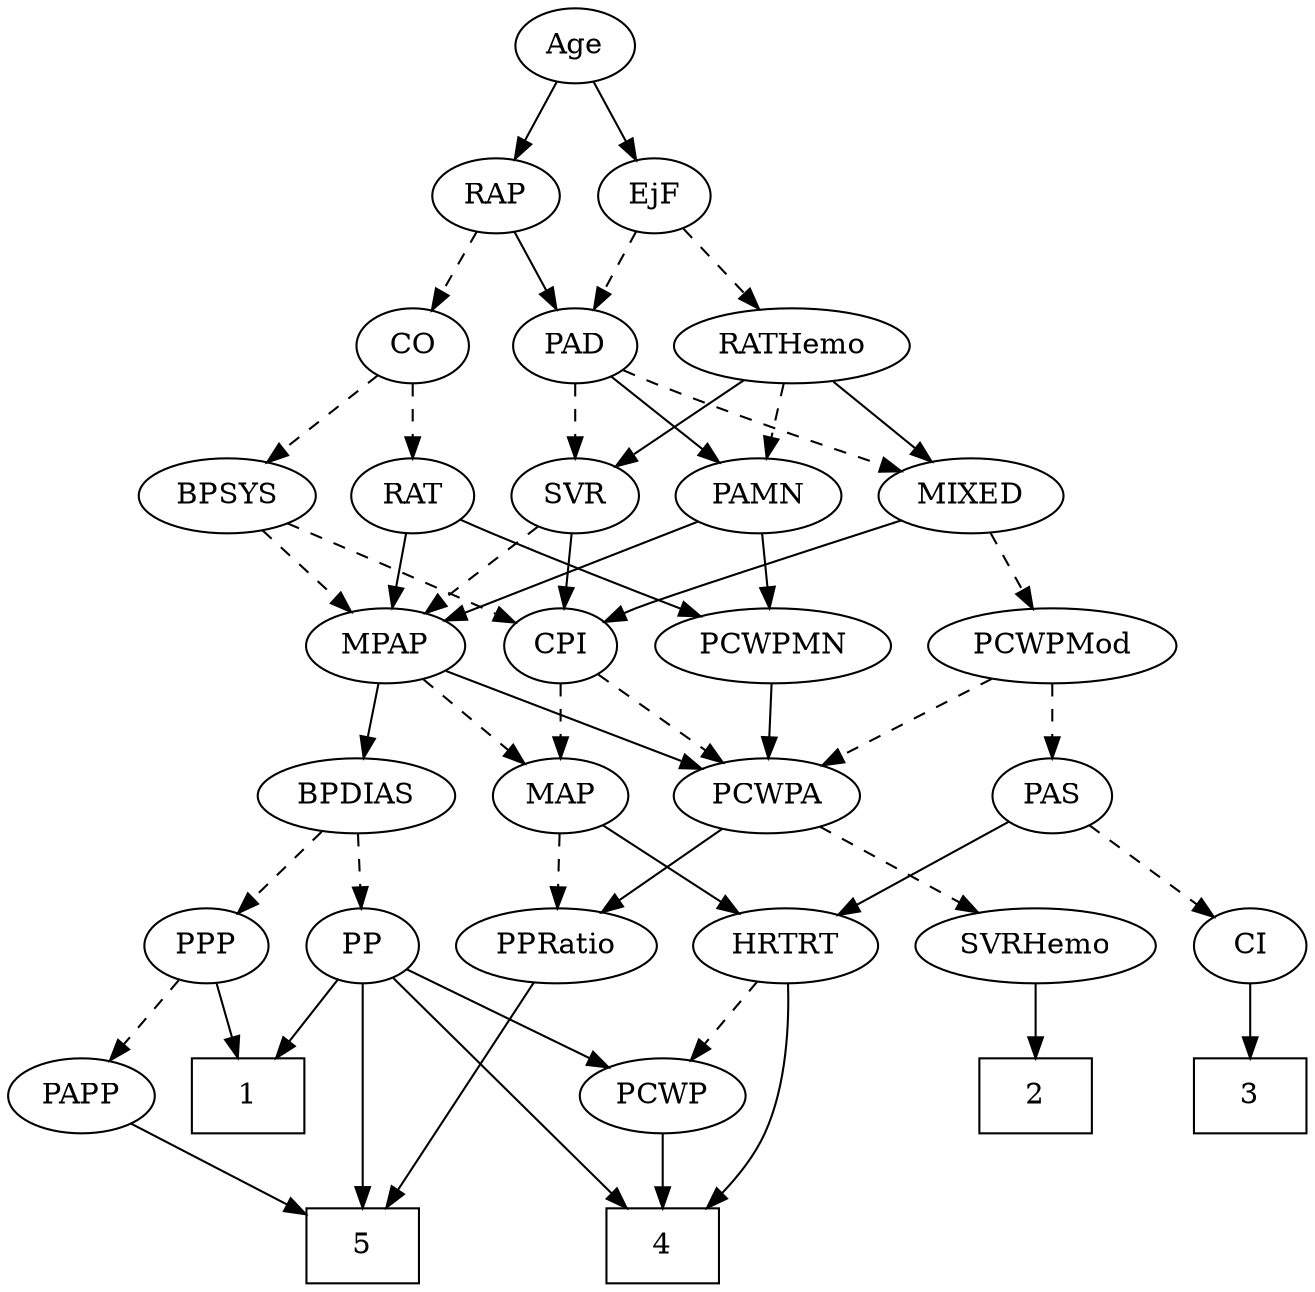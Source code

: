 strict digraph {
	graph [bb="0,0,571.85,612"];
	node [label="\N"];
	1	[height=0.5,
		pos="108.85,90",
		shape=box,
		width=0.75];
	2	[height=0.5,
		pos="256.85,90",
		shape=box,
		width=0.75];
	3	[height=0.5,
		pos="544.85,90",
		shape=box,
		width=0.75];
	4	[height=0.5,
		pos="392.85,18",
		shape=box,
		width=0.75];
	5	[height=0.5,
		pos="163.85,18",
		shape=box,
		width=0.75];
	Age	[height=0.5,
		pos="310.85,594",
		width=0.75];
	EjF	[height=0.5,
		pos="347.85,522",
		width=0.75];
	Age -> EjF	[pos="e,339.31,539.15 319.43,576.76 323.91,568.28 329.5,557.71 334.53,548.2",
		style=solid];
	RAP	[height=0.5,
		pos="274.85,522",
		width=0.77632];
	Age -> RAP	[pos="e,283.4,539.63 302.5,576.76 298.2,568.4 292.86,558.02 288.02,548.61",
		style=solid];
	PAD	[height=0.5,
		pos="311.85,450",
		width=0.79437];
	EjF -> PAD	[pos="e,320.4,467.63 339.5,504.76 335.2,496.4 329.86,486.02 325.02,476.61",
		style=dashed];
	RATHemo	[height=0.5,
		pos="407.85,450",
		width=1.3721];
	EjF -> RATHemo	[pos="e,393.59,467.63 360.87,505.81 368.48,496.93 378.27,485.5 386.94,475.39",
		style=dashed];
	RAP -> PAD	[pos="e,303.06,467.63 283.43,504.76 287.85,496.4 293.34,486.02 298.31,476.61",
		style=solid];
	CO	[height=0.5,
		pos="237.85,450",
		width=0.75];
	RAP -> CO	[pos="e,246.38,467.15 266.27,504.76 261.78,496.28 256.2,485.71 251.17,476.2",
		style=dashed];
	MIXED	[height=0.5,
		pos="450.85,378",
		width=1.1193];
	CPI	[height=0.5,
		pos="357.85,306",
		width=0.75];
	MIXED -> CPI	[pos="e,375.04,319.94 431.12,362.15 417.22,351.69 398.46,337.57 383.41,326.24",
		style=solid];
	PCWPMod	[height=0.5,
		pos="454.85,306",
		width=1.4443];
	MIXED -> PCWPMod	[pos="e,453.87,324.1 451.84,359.7 452.28,351.98 452.81,342.71 453.3,334.11",
		style=dashed];
	MPAP	[height=0.5,
		pos="275.85,306",
		width=0.97491];
	PCWPA	[height=0.5,
		pos="273.85,234",
		width=1.1555];
	MPAP -> PCWPA	[pos="e,274.34,252.1 275.35,287.7 275.13,279.98 274.87,270.71 274.62,262.11",
		style=solid];
	BPDIAS	[height=0.5,
		pos="159.85,234",
		width=1.1735];
	MPAP -> BPDIAS	[pos="e,183.16,249.07 254.03,291.83 236.5,281.26 211.63,266.25 191.85,254.31",
		style=solid];
	MAP	[height=0.5,
		pos="363.85,234",
		width=0.84854];
	MPAP -> MAP	[pos="e,346.24,249.01 294.08,290.5 306.87,280.32 324.16,266.57 338.32,255.31",
		style=dashed];
	BPSYS	[height=0.5,
		pos="280.85,378",
		width=1.0471];
	BPSYS -> MPAP	[pos="e,277.07,324.1 279.61,359.7 279.06,351.98 278.4,342.71 277.78,334.11",
		style=dashed];
	BPSYS -> CPI	[pos="e,342.48,320.97 297.56,361.81 308.51,351.85 322.98,338.7 335,327.77",
		style=dashed];
	PAD -> MIXED	[pos="e,425.03,392 333.57,438.06 355.6,426.97 390.05,409.62 415.92,396.59",
		style=dashed];
	PAMN	[height=0.5,
		pos="188.85,378",
		width=1.011];
	PAD -> PAMN	[pos="e,212.02,392.19 291.26,437.28 272.03,426.34 243.02,409.83 220.78,397.17",
		style=solid];
	SVR	[height=0.5,
		pos="364.85,378",
		width=0.77632];
	PAD -> SVR	[pos="e,353.12,394.49 323.61,433.46 330.47,424.4 339.27,412.79 346.97,402.61",
		style=dashed];
	CO -> BPSYS	[pos="e,270.53,395.8 247.6,433.12 252.79,424.68 259.28,414.1 265.15,404.55",
		style=dashed];
	RAT	[height=0.5,
		pos="106.85,378",
		width=0.75827];
	CO -> RAT	[pos="e,127.6,390.09 217.38,438.06 195.68,426.47 161.21,408.05 136.54,394.86",
		style=dashed];
	PAS	[height=0.5,
		pos="459.85,234",
		width=0.75];
	CI	[height=0.5,
		pos="544.85,162",
		width=0.75];
	PAS -> CI	[pos="e,528.51,176.46 476.24,219.5 488.82,209.14 506.39,194.67 520.59,182.97",
		style=dashed];
	HRTRT	[height=0.5,
		pos="459.85,162",
		width=1.1013];
	PAS -> HRTRT	[pos="e,459.85,180.1 459.85,215.7 459.85,207.98 459.85,198.71 459.85,190.11",
		style=solid];
	PAMN -> MPAP	[pos="e,257.72,321.58 207.3,362.15 219.61,352.25 235.98,339.08 249.63,328.09",
		style=solid];
	PCWPMN	[height=0.5,
		pos="172.85,306",
		width=1.3902];
	PAMN -> PCWPMN	[pos="e,176.8,324.28 184.97,360.05 183.19,352.26 181.04,342.82 179.04,334.08",
		style=solid];
	RATHemo -> MIXED	[pos="e,440.53,395.79 418.26,432.05 423.33,423.8 429.53,413.7 435.16,404.54",
		style=solid];
	RATHemo -> PAMN	[pos="e,216.83,389.9 370.73,438.01 327.65,425.19 259.25,404.66 233.85,396 231.43,395.18 228.94,394.3 226.44,393.41",
		style=dashed];
	RATHemo -> SVR	[pos="e,374.86,395.31 397.44,432.05 392.24,423.59 385.85,413.19 380.11,403.84",
		style=solid];
	CPI -> PCWPA	[pos="e,292.33,250.41 341.65,291.5 329.96,281.76 313.93,268.4 300.38,257.11",
		style=dashed];
	CPI -> MAP	[pos="e,362.38,252.1 359.33,287.7 359.99,279.98 360.79,270.71 361.52,262.11",
		style=dashed];
	RAT -> MPAP	[pos="e,248.64,317.48 128.68,366.75 133.65,364.48 138.91,362.12 143.85,360 175.73,346.28 212.39,331.65 238.97,321.25",
		style=solid];
	RAT -> PCWPMN	[pos="e,157.49,323.29 120.84,362.15 129.41,353.07 140.56,341.24 150.34,330.87",
		style=solid];
	SVR -> MPAP	[pos="e,294.18,321.42 347.69,363.5 334.85,353.41 317.06,339.41 302.39,327.88",
		style=dashed];
	SVR -> CPI	[pos="e,359.56,324.1 363.12,359.7 362.35,351.98 361.42,342.71 360.56,334.11",
		style=solid];
	PCWPMod -> PAS	[pos="e,458.63,252.1 456.08,287.7 456.63,279.98 457.3,270.71 457.91,262.11",
		style=dashed];
	PCWPMod -> PCWPA	[pos="e,303.98,246.65 421.23,292 390.74,280.21 345.79,262.82 313.55,250.35",
		style=dashed];
	SVRHemo	[height=0.5,
		pos="254.85,162",
		width=1.3902];
	PCWPA -> SVRHemo	[pos="e,259.54,180.28 269.25,216.05 267.13,208.26 264.57,198.82 262.2,190.08",
		style=dashed];
	PPRatio	[height=0.5,
		pos="362.85,162",
		width=1.1013];
	PCWPA -> PPRatio	[pos="e,343.88,177.92 293.16,217.81 305.61,208.02 321.97,195.15 335.72,184.34",
		style=solid];
	PCWPMN -> PCWPA	[pos="e,252.67,249.68 194.76,289.81 209.25,279.77 228.42,266.48 244.26,255.5",
		style=solid];
	SVRHemo -> 2	[pos="e,256.36,108.1 255.34,143.7 255.56,135.98 255.83,126.71 256.07,118.11",
		style=solid];
	PP	[height=0.5,
		pos="159.85,162",
		width=0.75];
	BPDIAS -> PP	[pos="e,159.85,180.1 159.85,215.7 159.85,207.98 159.85,198.71 159.85,190.11",
		style=dashed];
	PPP	[height=0.5,
		pos="87.847,162",
		width=0.75];
	BPDIAS -> PPP	[pos="e,102.65,177.39 143.51,217.12 133.63,207.51 120.89,195.13 110.1,184.63",
		style=dashed];
	MAP -> PPRatio	[pos="e,363.09,180.1 363.6,215.7 363.49,207.98 363.36,198.71 363.23,190.11",
		style=dashed];
	MAP -> HRTRT	[pos="e,439.74,177.66 382.36,219.5 396.24,209.38 415.5,195.34 431.34,183.79",
		style=solid];
	PP -> 1	[pos="e,121.57,108.46 148.53,145.46 142.36,136.99 134.56,126.29 127.51,116.61",
		style=solid];
	PP -> 4	[pos="e,365.62,21.784 167.02,144.36 176.5,124.32 195.05,90.986 220.85,72 261.22,42.29 318.53,29.003 355.7,23.223",
		style=solid];
	PP -> 5	[pos="e,163.36,36.189 160.33,143.87 161.01,119.67 162.26,75.211 163.08,46.393",
		style=solid];
	PCWP	[height=0.5,
		pos="392.85,90",
		width=0.97491];
	PP -> PCWP	[pos="e,360.92,97.743 180.9,150.29 185.74,148.05 190.92,145.81 195.85,144 248.26,124.75 310.82,109.11 351.16,99.935",
		style=solid];
	PPP -> 1	[pos="e,103.66,108.28 92.931,144.05 95.269,136.26 98.101,126.82 100.72,118.08",
		style=solid];
	PAPP	[height=0.5,
		pos="31.847,90",
		width=0.88464];
	PPP -> PAPP	[pos="e,44.362,106.64 75.696,145.81 68.386,136.67 58.927,124.85 50.666,114.52",
		style=dashed];
	PPRatio -> 5	[pos="e,190.85,25.697 353.48,144.44 341.63,124.78 319.51,92.147 292.85,72 265.18,51.097 228.1,36.995 200.8,28.626",
		style=solid];
	PCWP -> 4	[pos="e,392.85,36.104 392.85,71.697 392.85,63.983 392.85,54.712 392.85,46.112",
		style=solid];
	CI -> 3	[pos="e,544.85,108.1 544.85,143.7 544.85,135.98 544.85,126.71 544.85,118.11",
		style=solid];
	PAPP -> 5	[pos="e,136.77,33.357 54.239,77.125 74.369,66.45 104.3,50.581 127.79,38.119",
		style=solid];
	HRTRT -> 4	[pos="e,410.49,36.212 457.69,143.81 454.85,125.27 448.77,95.3 436.85,72 431.73,61.996 424.44,52.195 417.26,43.796",
		style=solid];
	HRTRT -> PCWP	[pos="e,407.99,106.82 444.64,145.12 435.91,135.99 424.77,124.36 415.07,114.22",
		style=dashed];
}
